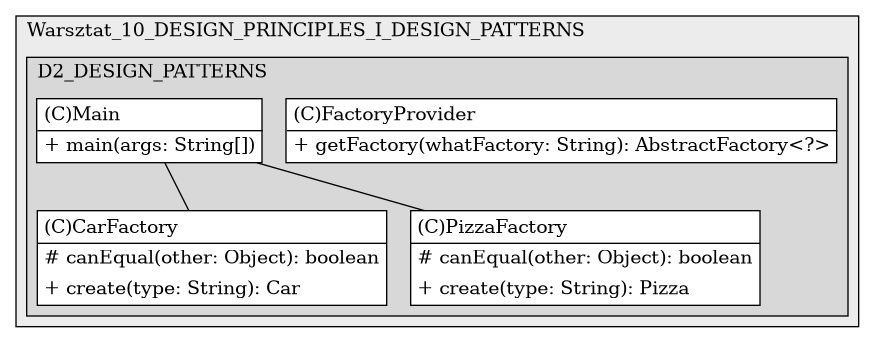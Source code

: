 @startuml

/' diagram meta data start
config=StructureConfiguration;
{
  "projectClassification": {
    "searchMode": "OpenProject", // OpenProject, AllProjects
    "includedProjects": "",
    "pathEndKeywords": "*.impl",
    "isClientPath": "",
    "isClientName": "",
    "isTestPath": "",
    "isTestName": "",
    "isMappingPath": "",
    "isMappingName": "",
    "isDataAccessPath": "",
    "isDataAccessName": "",
    "isDataStructurePath": "",
    "isDataStructureName": "",
    "isInterfaceStructuresPath": "",
    "isInterfaceStructuresName": "",
    "isEntryPointPath": "",
    "isEntryPointName": "",
    "treatFinalFieldsAsMandatory": false
  },
  "graphRestriction": {
    "classPackageExcludeFilter": "",
    "classPackageIncludeFilter": "",
    "classNameExcludeFilter": "",
    "classNameIncludeFilter": "",
    "methodNameExcludeFilter": "",
    "methodNameIncludeFilter": "",
    "removeByInheritance": "", // inheritance/annotation based filtering is done in a second step
    "removeByAnnotation": "",
    "removeByClassPackage": "", // cleanup the graph after inheritance/annotation based filtering is done
    "removeByClassName": "",
    "cutMappings": false,
    "cutEnum": true,
    "cutTests": true,
    "cutClient": true,
    "cutDataAccess": false,
    "cutInterfaceStructures": false,
    "cutDataStructures": false,
    "cutGetterAndSetter": true,
    "cutConstructors": true
  },
  "graphTraversal": {
    "forwardDepth": 6,
    "backwardDepth": 6,
    "classPackageExcludeFilter": "",
    "classPackageIncludeFilter": "",
    "classNameExcludeFilter": "",
    "classNameIncludeFilter": "",
    "methodNameExcludeFilter": "",
    "methodNameIncludeFilter": "",
    "hideMappings": false,
    "hideDataStructures": false,
    "hidePrivateMethods": true,
    "hideInterfaceCalls": true, // indirection: implementation -> interface (is hidden) -> implementation
    "onlyShowApplicationEntryPoints": false, // root node is included
    "useMethodCallsForStructureDiagram": "ForwardOnly" // ForwardOnly, BothDirections, No
  },
  "details": {
    "aggregation": "GroupByClass", // ByClass, GroupByClass, None
    "showClassGenericTypes": true,
    "showMethods": true,
    "showMethodParameterNames": true,
    "showMethodParameterTypes": true,
    "showMethodReturnType": true,
    "showPackageLevels": 2,
    "showDetailedClassStructure": true
  },
  "rootClass": "WARSZTATY.Warsztat_10_DESIGN_PRINCIPLES_I_DESIGN_PATTERNS.D2_DESIGN_PATTERNS.P13_ABSTRACT_FACTORY.Main",
  "extensionCallbackMethod": "" // qualified.class.name#methodName - signature: public static String method(String)
}
diagram meta data end '/



digraph g {
    rankdir="TB"
    splines=polyline
    

'nodes 
subgraph cluster_1531149646 { 
   	label=Warsztat_10_DESIGN_PRINCIPLES_I_DESIGN_PATTERNS
	labeljust=l
	fillcolor="#ececec"
	style=filled
   
   subgraph cluster_1747611885 { 
   	label=D2_DESIGN_PATTERNS
	labeljust=l
	fillcolor="#d8d8d8"
	style=filled
   
   CarFactory1719431784[
	label=<<TABLE BORDER="1" CELLBORDER="0" CELLPADDING="4" CELLSPACING="0">
<TR><TD ALIGN="LEFT" >(C)CarFactory</TD></TR>
<HR/>
<TR><TD ALIGN="LEFT" ># canEqual(other: Object): boolean</TD></TR>
<TR><TD ALIGN="LEFT" >+ create(type: String): Car</TD></TR>
</TABLE>>
	style=filled
	margin=0
	shape=plaintext
	fillcolor="#FFFFFF"
];

FactoryProvider1719431784[
	label=<<TABLE BORDER="1" CELLBORDER="0" CELLPADDING="4" CELLSPACING="0">
<TR><TD ALIGN="LEFT" >(C)FactoryProvider</TD></TR>
<HR/>
<TR><TD ALIGN="LEFT" >+ getFactory(whatFactory: String): AbstractFactory&lt;?&gt;</TD></TR>
</TABLE>>
	style=filled
	margin=0
	shape=plaintext
	fillcolor="#FFFFFF"
];

Main1719431784[
	label=<<TABLE BORDER="1" CELLBORDER="0" CELLPADDING="4" CELLSPACING="0">
<TR><TD ALIGN="LEFT" >(C)Main</TD></TR>
<HR/>
<TR><TD ALIGN="LEFT" >+ main(args: String[])</TD></TR>
</TABLE>>
	style=filled
	margin=0
	shape=plaintext
	fillcolor="#FFFFFF"
];

PizzaFactory1719431784[
	label=<<TABLE BORDER="1" CELLBORDER="0" CELLPADDING="4" CELLSPACING="0">
<TR><TD ALIGN="LEFT" >(C)PizzaFactory</TD></TR>
<HR/>
<TR><TD ALIGN="LEFT" ># canEqual(other: Object): boolean</TD></TR>
<TR><TD ALIGN="LEFT" >+ create(type: String): Pizza</TD></TR>
</TABLE>>
	style=filled
	margin=0
	shape=plaintext
	fillcolor="#FFFFFF"
];
} 
} 

'edges    
Main1719431784 -> CarFactory1719431784[arrowhead=none];
Main1719431784 -> PizzaFactory1719431784[arrowhead=none];
    
}
@enduml